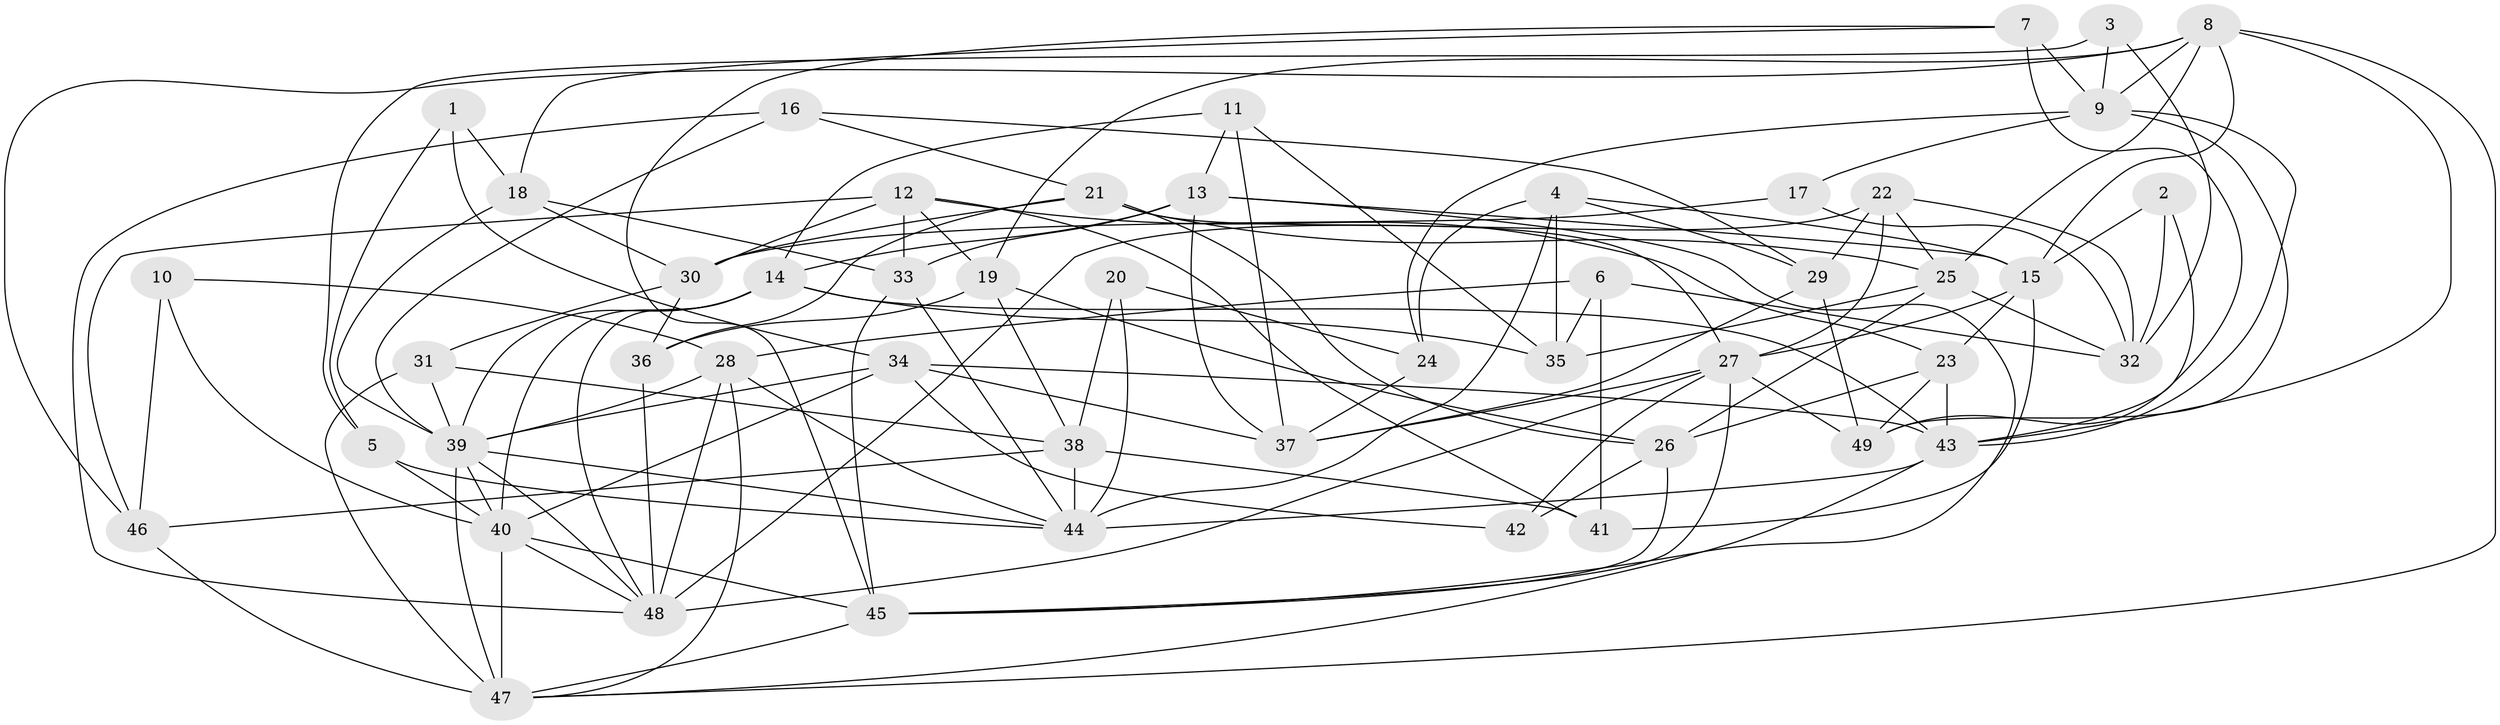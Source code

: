 // original degree distribution, {2: 0.11224489795918367, 3: 0.2857142857142857, 4: 0.2857142857142857, 6: 0.09183673469387756, 5: 0.1836734693877551, 8: 0.02040816326530612, 7: 0.02040816326530612}
// Generated by graph-tools (version 1.1) at 2025/02/03/09/25 03:02:06]
// undirected, 49 vertices, 133 edges
graph export_dot {
graph [start="1"]
  node [color=gray90,style=filled];
  1;
  2;
  3;
  4;
  5;
  6;
  7;
  8;
  9;
  10;
  11;
  12;
  13;
  14;
  15;
  16;
  17;
  18;
  19;
  20;
  21;
  22;
  23;
  24;
  25;
  26;
  27;
  28;
  29;
  30;
  31;
  32;
  33;
  34;
  35;
  36;
  37;
  38;
  39;
  40;
  41;
  42;
  43;
  44;
  45;
  46;
  47;
  48;
  49;
  1 -- 5 [weight=1.0];
  1 -- 18 [weight=1.0];
  1 -- 34 [weight=1.0];
  2 -- 15 [weight=1.0];
  2 -- 32 [weight=1.0];
  2 -- 43 [weight=1.0];
  3 -- 5 [weight=1.0];
  3 -- 9 [weight=1.0];
  3 -- 32 [weight=1.0];
  4 -- 15 [weight=1.0];
  4 -- 24 [weight=1.0];
  4 -- 29 [weight=1.0];
  4 -- 35 [weight=1.0];
  4 -- 44 [weight=1.0];
  5 -- 40 [weight=1.0];
  5 -- 44 [weight=1.0];
  6 -- 28 [weight=1.0];
  6 -- 32 [weight=1.0];
  6 -- 35 [weight=1.0];
  6 -- 41 [weight=1.0];
  7 -- 9 [weight=2.0];
  7 -- 18 [weight=2.0];
  7 -- 45 [weight=1.0];
  7 -- 49 [weight=2.0];
  8 -- 9 [weight=1.0];
  8 -- 15 [weight=1.0];
  8 -- 19 [weight=1.0];
  8 -- 25 [weight=1.0];
  8 -- 43 [weight=1.0];
  8 -- 46 [weight=1.0];
  8 -- 47 [weight=1.0];
  9 -- 17 [weight=1.0];
  9 -- 24 [weight=1.0];
  9 -- 43 [weight=1.0];
  9 -- 49 [weight=1.0];
  10 -- 28 [weight=1.0];
  10 -- 40 [weight=1.0];
  10 -- 46 [weight=1.0];
  11 -- 13 [weight=1.0];
  11 -- 14 [weight=1.0];
  11 -- 35 [weight=1.0];
  11 -- 37 [weight=1.0];
  12 -- 19 [weight=1.0];
  12 -- 23 [weight=1.0];
  12 -- 30 [weight=2.0];
  12 -- 33 [weight=1.0];
  12 -- 41 [weight=1.0];
  12 -- 46 [weight=1.0];
  13 -- 14 [weight=1.0];
  13 -- 15 [weight=1.0];
  13 -- 33 [weight=1.0];
  13 -- 37 [weight=1.0];
  13 -- 45 [weight=1.0];
  14 -- 35 [weight=1.0];
  14 -- 39 [weight=2.0];
  14 -- 40 [weight=1.0];
  14 -- 43 [weight=1.0];
  14 -- 48 [weight=1.0];
  15 -- 23 [weight=1.0];
  15 -- 27 [weight=1.0];
  15 -- 41 [weight=1.0];
  16 -- 21 [weight=1.0];
  16 -- 29 [weight=1.0];
  16 -- 39 [weight=1.0];
  16 -- 48 [weight=1.0];
  17 -- 30 [weight=1.0];
  17 -- 32 [weight=1.0];
  18 -- 30 [weight=1.0];
  18 -- 33 [weight=1.0];
  18 -- 39 [weight=2.0];
  19 -- 26 [weight=1.0];
  19 -- 36 [weight=1.0];
  19 -- 38 [weight=2.0];
  20 -- 24 [weight=1.0];
  20 -- 38 [weight=1.0];
  20 -- 44 [weight=1.0];
  21 -- 25 [weight=1.0];
  21 -- 26 [weight=1.0];
  21 -- 27 [weight=1.0];
  21 -- 30 [weight=1.0];
  21 -- 36 [weight=1.0];
  22 -- 25 [weight=1.0];
  22 -- 27 [weight=1.0];
  22 -- 29 [weight=1.0];
  22 -- 32 [weight=1.0];
  22 -- 48 [weight=2.0];
  23 -- 26 [weight=1.0];
  23 -- 43 [weight=1.0];
  23 -- 49 [weight=1.0];
  24 -- 37 [weight=1.0];
  25 -- 26 [weight=1.0];
  25 -- 32 [weight=1.0];
  25 -- 35 [weight=2.0];
  26 -- 42 [weight=2.0];
  26 -- 45 [weight=1.0];
  27 -- 37 [weight=1.0];
  27 -- 42 [weight=1.0];
  27 -- 45 [weight=1.0];
  27 -- 48 [weight=1.0];
  27 -- 49 [weight=1.0];
  28 -- 39 [weight=1.0];
  28 -- 44 [weight=1.0];
  28 -- 47 [weight=1.0];
  28 -- 48 [weight=1.0];
  29 -- 37 [weight=1.0];
  29 -- 49 [weight=1.0];
  30 -- 31 [weight=1.0];
  30 -- 36 [weight=2.0];
  31 -- 38 [weight=1.0];
  31 -- 39 [weight=1.0];
  31 -- 47 [weight=1.0];
  33 -- 44 [weight=1.0];
  33 -- 45 [weight=1.0];
  34 -- 37 [weight=1.0];
  34 -- 39 [weight=1.0];
  34 -- 40 [weight=1.0];
  34 -- 42 [weight=1.0];
  34 -- 43 [weight=1.0];
  36 -- 48 [weight=1.0];
  38 -- 41 [weight=2.0];
  38 -- 44 [weight=1.0];
  38 -- 46 [weight=1.0];
  39 -- 40 [weight=1.0];
  39 -- 44 [weight=1.0];
  39 -- 47 [weight=2.0];
  39 -- 48 [weight=1.0];
  40 -- 45 [weight=1.0];
  40 -- 47 [weight=1.0];
  40 -- 48 [weight=1.0];
  43 -- 44 [weight=2.0];
  43 -- 47 [weight=1.0];
  45 -- 47 [weight=1.0];
  46 -- 47 [weight=1.0];
}
